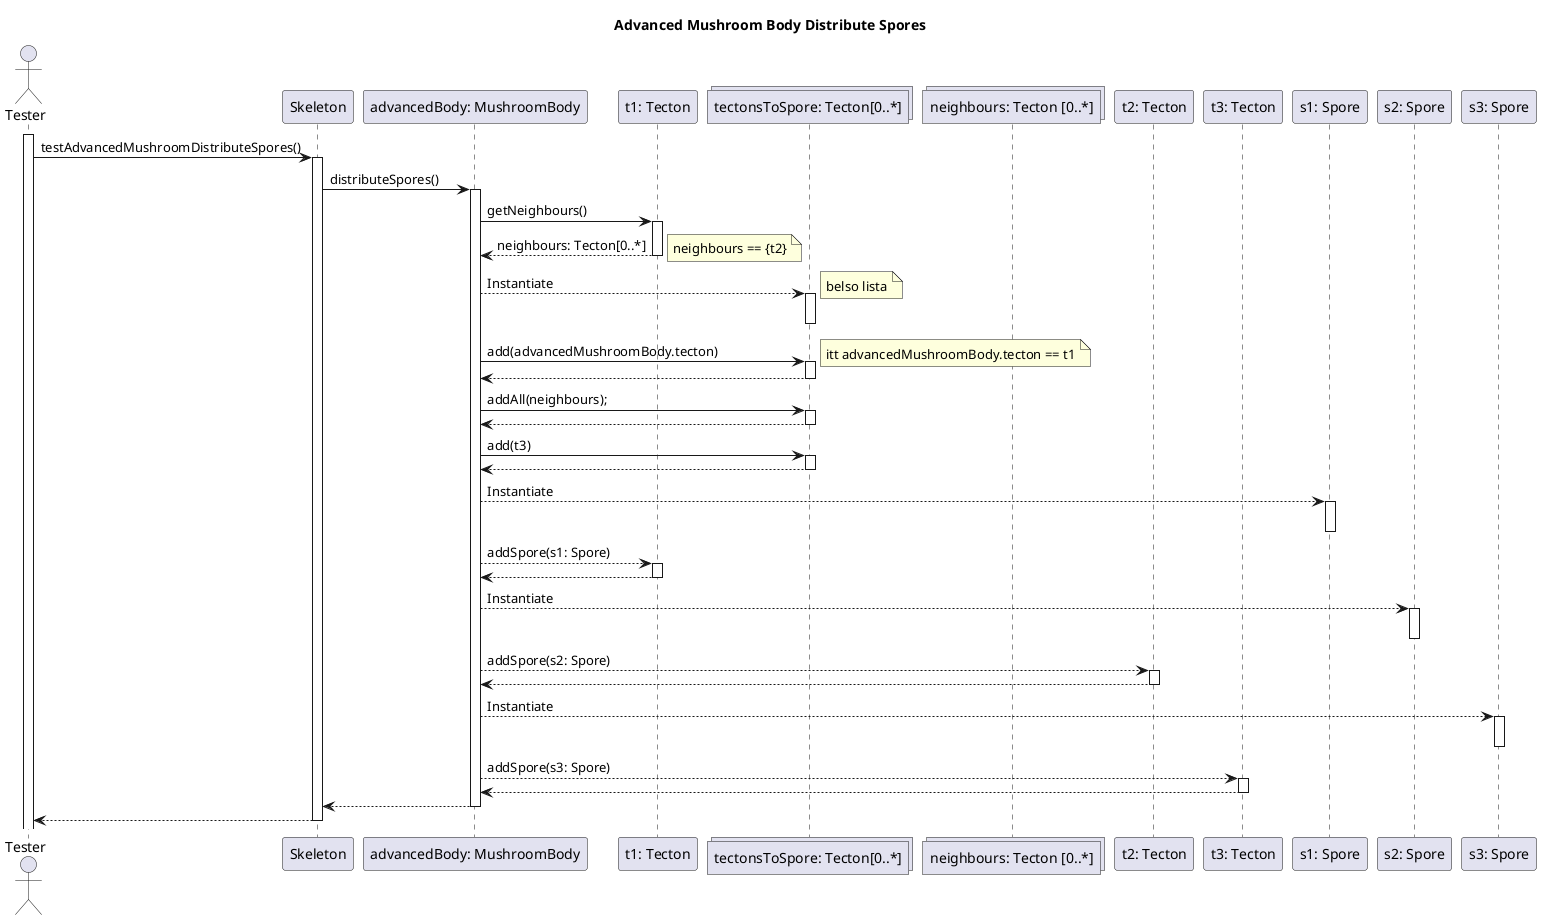 @startuml Advanced Mushroom Body Distribute Spores

title Advanced Mushroom Body Distribute Spores

actor "Tester" as tester

participant "Skeleton" as skeleton

participant "advancedBody: MushroomBody" as amb

participant "t1: Tecton" as t1

activate tester

collections "tectonsToSpore: Tecton[0..*]" as tectons
collections "neighbours: Tecton [0..*]"
participant "t2: Tecton" as t2
participant "t3: Tecton" as t3

participant "s1: Spore" as s1
participant "s2: Spore" as s2
participant "s3: Spore" as s3

tester -> skeleton: testAdvancedMushroomDistributeSpores()
activate skeleton

skeleton -> amb: distributeSpores() 
activate amb

' COPY BEGIN

amb -> t1 : getNeighbours()

activate t1
t1 --> amb : neighbours: Tecton[0..*]
note right: neighbours == {t2} 
deactivate t1

amb --> tectons: Instantiate
note right: belso lista
activate tectons
deactivate tectons

amb -> tectons: add(advancedMushroomBody.tecton) 
note right: itt advancedMushroomBody.tecton == t1
activate tectons
tectons --> amb
deactivate tectons

amb -> tectons: addAll(neighbours);
activate tectons
tectons --> amb
deactivate tectons

    ' Could not use
    ' opt body.age >= advancedAge
    '     loop for each neighbour in neighbours
    '         opt !tectonsToSpore.contains(neighbour)
    '             body -> tectons: tectonsToSpore.add(neighbourOfNeighbour)
    '             activate tectons
    '             tectons --> body
    '             deactivate tectons
    '         end
    '     end
    ' end

amb -> tectons: add(t3)
activate tectons
tectons --> amb
deactivate tectons

    ' Could not use
    ' loop for each tectonToSpore in tectonsToSpore
    ' amb -> tectons : addSpore(spore: Spore)
    ' activate tectons
    ' tectons --> amb 
    ' deactivate tectons
    ' end

amb --> s1: Instantiate
activate s1
deactivate s1

amb --> t1: addSpore(s1: Spore)
activate t1
t1 --> amb
deactivate t1

amb --> s2: Instantiate
activate s2
deactivate s2

amb --> t2: addSpore(s2: Spore)
activate t2
t2 --> amb
deactivate t2

amb --> s3: Instantiate
activate s3
deactivate s3

amb --> t3: addSpore(s3: Spore)
activate t3
t3 --> amb
deactivate t3


    ' Not part of the test-case
    ' opt body.remainingSpore == 0
    '     body -> tecton : removeBody(body)
    '     activate tecton
    '     tecton --> body
    '     deactivate tecton
    ' end
' COPY END

amb --> skeleton
deactivate amb

skeleton --> tester
deactivate skeleton

@enduml